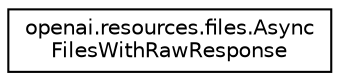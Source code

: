 digraph "Graphical Class Hierarchy"
{
 // LATEX_PDF_SIZE
  edge [fontname="Helvetica",fontsize="10",labelfontname="Helvetica",labelfontsize="10"];
  node [fontname="Helvetica",fontsize="10",shape=record];
  rankdir="LR";
  Node0 [label="openai.resources.files.Async\lFilesWithRawResponse",height=0.2,width=0.4,color="black", fillcolor="white", style="filled",URL="$classopenai_1_1resources_1_1files_1_1AsyncFilesWithRawResponse.html",tooltip=" "];
}
